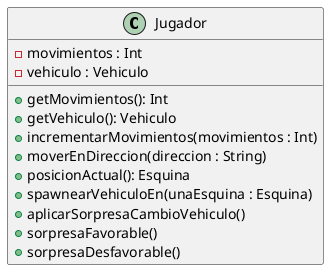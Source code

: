 @startuml

    class Jugador {
        - movimientos : Int
        - vehiculo : Vehiculo
        + getMovimientos(): Int
        + getVehiculo(): Vehiculo
        + incrementarMovimientos(movimientos : Int)
        + moverEnDireccion(direccion : String)
        + posicionActual(): Esquina
        + spawnearVehiculoEn(unaEsquina : Esquina)
        + aplicarSorpresaCambioVehiculo()
        + sorpresaFavorable()
        + sorpresaDesfavorable()
    }

@enduml